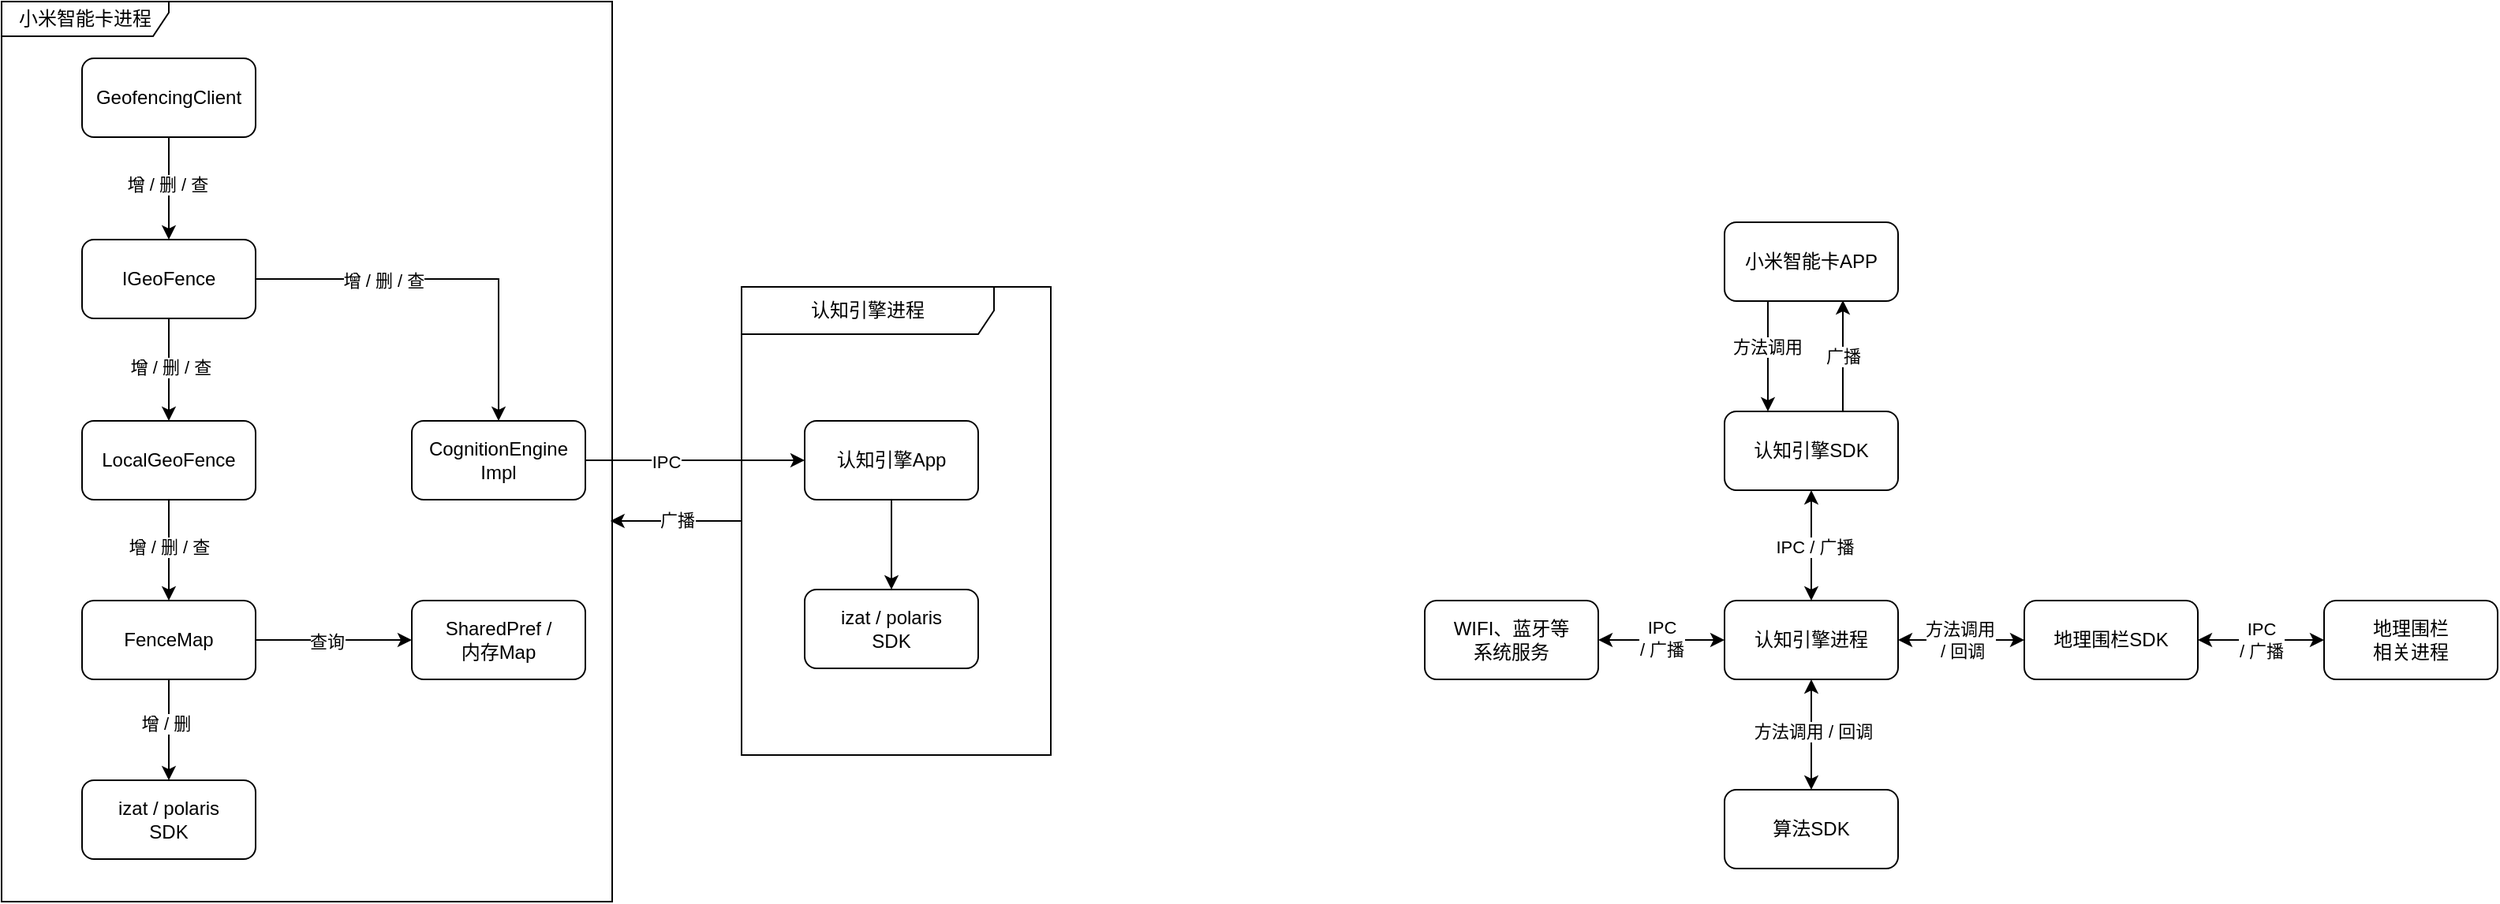 <mxfile version="21.1.1" type="github">
  <diagram name="第 1 页" id="3ul36k9jk4oqwYASkcxH">
    <mxGraphModel dx="2442" dy="740" grid="0" gridSize="10" guides="1" tooltips="1" connect="1" arrows="1" fold="1" page="0" pageScale="1" pageWidth="827" pageHeight="1169" math="0" shadow="0">
      <root>
        <mxCell id="0" />
        <mxCell id="1" parent="0" />
        <mxCell id="4YbsQSqGWxiNGzrhUzHQ-21" style="edgeStyle=orthogonalEdgeStyle;rounded=0;orthogonalLoop=1;jettySize=auto;html=1;entryX=0.25;entryY=0;entryDx=0;entryDy=0;" parent="1" source="4YbsQSqGWxiNGzrhUzHQ-1" target="4YbsQSqGWxiNGzrhUzHQ-2" edge="1">
          <mxGeometry relative="1" as="geometry">
            <Array as="points">
              <mxPoint x="228" y="225" />
            </Array>
          </mxGeometry>
        </mxCell>
        <mxCell id="4YbsQSqGWxiNGzrhUzHQ-22" value="方法调用" style="edgeLabel;html=1;align=center;verticalAlign=middle;resizable=0;points=[];" parent="4YbsQSqGWxiNGzrhUzHQ-21" vertex="1" connectable="0">
          <mxGeometry x="-0.186" y="-1" relative="1" as="geometry">
            <mxPoint as="offset" />
          </mxGeometry>
        </mxCell>
        <mxCell id="4YbsQSqGWxiNGzrhUzHQ-1" value="小米智能卡APP" style="rounded=1;whiteSpace=wrap;html=1;" parent="1" vertex="1">
          <mxGeometry x="200" y="140" width="110" height="50" as="geometry" />
        </mxCell>
        <mxCell id="4YbsQSqGWxiNGzrhUzHQ-23" value="广播" style="edgeStyle=orthogonalEdgeStyle;rounded=0;orthogonalLoop=1;jettySize=auto;html=1;entryX=0.682;entryY=0.99;entryDx=0;entryDy=0;entryPerimeter=0;" parent="1" source="4YbsQSqGWxiNGzrhUzHQ-2" target="4YbsQSqGWxiNGzrhUzHQ-1" edge="1">
          <mxGeometry relative="1" as="geometry">
            <Array as="points">
              <mxPoint x="275" y="240" />
              <mxPoint x="275" y="240" />
            </Array>
          </mxGeometry>
        </mxCell>
        <mxCell id="4YbsQSqGWxiNGzrhUzHQ-2" value="认知引擎SDK" style="rounded=1;whiteSpace=wrap;html=1;" parent="1" vertex="1">
          <mxGeometry x="200" y="260" width="110" height="50" as="geometry" />
        </mxCell>
        <mxCell id="4YbsQSqGWxiNGzrhUzHQ-3" value="认知引擎进程" style="rounded=1;whiteSpace=wrap;html=1;" parent="1" vertex="1">
          <mxGeometry x="200" y="380" width="110" height="50" as="geometry" />
        </mxCell>
        <mxCell id="4YbsQSqGWxiNGzrhUzHQ-6" value="" style="endArrow=classic;startArrow=classic;html=1;rounded=0;entryX=0.5;entryY=1;entryDx=0;entryDy=0;exitX=0.5;exitY=0;exitDx=0;exitDy=0;" parent="1" source="4YbsQSqGWxiNGzrhUzHQ-3" target="4YbsQSqGWxiNGzrhUzHQ-2" edge="1">
          <mxGeometry width="50" height="50" relative="1" as="geometry">
            <mxPoint x="100" y="410" as="sourcePoint" />
            <mxPoint x="150" y="360" as="targetPoint" />
          </mxGeometry>
        </mxCell>
        <mxCell id="4YbsQSqGWxiNGzrhUzHQ-15" value="IPC / 广播" style="edgeLabel;html=1;align=center;verticalAlign=middle;resizable=0;points=[];" parent="4YbsQSqGWxiNGzrhUzHQ-6" vertex="1" connectable="0">
          <mxGeometry x="0.014" y="-2" relative="1" as="geometry">
            <mxPoint y="1" as="offset" />
          </mxGeometry>
        </mxCell>
        <mxCell id="4YbsQSqGWxiNGzrhUzHQ-8" value="算法SDK" style="rounded=1;whiteSpace=wrap;html=1;" parent="1" vertex="1">
          <mxGeometry x="200" y="500" width="110" height="50" as="geometry" />
        </mxCell>
        <mxCell id="4YbsQSqGWxiNGzrhUzHQ-9" value="地理围栏SDK" style="rounded=1;whiteSpace=wrap;html=1;" parent="1" vertex="1">
          <mxGeometry x="390" y="380" width="110" height="50" as="geometry" />
        </mxCell>
        <mxCell id="4YbsQSqGWxiNGzrhUzHQ-10" value="WIFI、蓝牙等&lt;br&gt;系统服务" style="rounded=1;whiteSpace=wrap;html=1;" parent="1" vertex="1">
          <mxGeometry x="10" y="380" width="110" height="50" as="geometry" />
        </mxCell>
        <mxCell id="4YbsQSqGWxiNGzrhUzHQ-11" value="" style="endArrow=classic;startArrow=classic;html=1;rounded=0;entryX=0;entryY=0.5;entryDx=0;entryDy=0;exitX=1;exitY=0.5;exitDx=0;exitDy=0;" parent="1" source="4YbsQSqGWxiNGzrhUzHQ-10" target="4YbsQSqGWxiNGzrhUzHQ-3" edge="1">
          <mxGeometry width="50" height="50" relative="1" as="geometry">
            <mxPoint x="110" y="500" as="sourcePoint" />
            <mxPoint x="160" y="450" as="targetPoint" />
          </mxGeometry>
        </mxCell>
        <mxCell id="4YbsQSqGWxiNGzrhUzHQ-16" value="IPC &lt;br&gt;/ 广播" style="edgeLabel;html=1;align=center;verticalAlign=middle;resizable=0;points=[];" parent="4YbsQSqGWxiNGzrhUzHQ-11" vertex="1" connectable="0">
          <mxGeometry y="2" relative="1" as="geometry">
            <mxPoint y="1" as="offset" />
          </mxGeometry>
        </mxCell>
        <mxCell id="4YbsQSqGWxiNGzrhUzHQ-13" value="" style="endArrow=classic;startArrow=classic;html=1;rounded=0;entryX=0;entryY=0.5;entryDx=0;entryDy=0;exitX=1;exitY=0.5;exitDx=0;exitDy=0;" parent="1" source="4YbsQSqGWxiNGzrhUzHQ-3" target="4YbsQSqGWxiNGzrhUzHQ-9" edge="1">
          <mxGeometry width="50" height="50" relative="1" as="geometry">
            <mxPoint x="320" y="480" as="sourcePoint" />
            <mxPoint x="370" y="430" as="targetPoint" />
          </mxGeometry>
        </mxCell>
        <mxCell id="4YbsQSqGWxiNGzrhUzHQ-17" value="方法调用&lt;br&gt;&amp;nbsp;/ 回调" style="edgeLabel;html=1;align=center;verticalAlign=middle;resizable=0;points=[];" parent="4YbsQSqGWxiNGzrhUzHQ-13" vertex="1" connectable="0">
          <mxGeometry x="-0.025" y="1" relative="1" as="geometry">
            <mxPoint y="1" as="offset" />
          </mxGeometry>
        </mxCell>
        <mxCell id="4YbsQSqGWxiNGzrhUzHQ-14" value="" style="endArrow=classic;startArrow=classic;html=1;rounded=0;entryX=0.5;entryY=1;entryDx=0;entryDy=0;exitX=0.5;exitY=0;exitDx=0;exitDy=0;" parent="1" source="4YbsQSqGWxiNGzrhUzHQ-8" target="4YbsQSqGWxiNGzrhUzHQ-3" edge="1">
          <mxGeometry width="50" height="50" relative="1" as="geometry">
            <mxPoint x="100" y="530" as="sourcePoint" />
            <mxPoint x="150" y="480" as="targetPoint" />
          </mxGeometry>
        </mxCell>
        <mxCell id="4YbsQSqGWxiNGzrhUzHQ-20" value="方法调用 / 回调" style="edgeLabel;html=1;align=center;verticalAlign=middle;resizable=0;points=[];" parent="4YbsQSqGWxiNGzrhUzHQ-14" vertex="1" connectable="0">
          <mxGeometry x="0.071" y="-1" relative="1" as="geometry">
            <mxPoint as="offset" />
          </mxGeometry>
        </mxCell>
        <mxCell id="4YbsQSqGWxiNGzrhUzHQ-18" value="地理围栏&lt;br&gt;相关进程" style="rounded=1;whiteSpace=wrap;html=1;" parent="1" vertex="1">
          <mxGeometry x="580" y="380" width="110" height="50" as="geometry" />
        </mxCell>
        <mxCell id="4YbsQSqGWxiNGzrhUzHQ-19" value="IPC &lt;br&gt;/ 广播" style="endArrow=classic;startArrow=classic;html=1;rounded=0;entryX=0;entryY=0.5;entryDx=0;entryDy=0;exitX=1;exitY=0.5;exitDx=0;exitDy=0;" parent="1" source="4YbsQSqGWxiNGzrhUzHQ-9" target="4YbsQSqGWxiNGzrhUzHQ-18" edge="1">
          <mxGeometry width="50" height="50" relative="1" as="geometry">
            <mxPoint x="501" y="506" as="sourcePoint" />
            <mxPoint x="551" y="456" as="targetPoint" />
          </mxGeometry>
        </mxCell>
        <mxCell id="vyUG1j1n8kpj1QjFjLTp-11" style="edgeStyle=orthogonalEdgeStyle;rounded=0;orthogonalLoop=1;jettySize=auto;html=1;entryX=0.5;entryY=0;entryDx=0;entryDy=0;" edge="1" parent="1" source="vyUG1j1n8kpj1QjFjLTp-1" target="vyUG1j1n8kpj1QjFjLTp-2">
          <mxGeometry relative="1" as="geometry" />
        </mxCell>
        <mxCell id="vyUG1j1n8kpj1QjFjLTp-18" value="增 / 删 / 查" style="edgeLabel;html=1;align=center;verticalAlign=middle;resizable=0;points=[];" vertex="1" connectable="0" parent="vyUG1j1n8kpj1QjFjLTp-11">
          <mxGeometry x="-0.077" y="-1" relative="1" as="geometry">
            <mxPoint as="offset" />
          </mxGeometry>
        </mxCell>
        <mxCell id="vyUG1j1n8kpj1QjFjLTp-1" value="GeofencingClient" style="rounded=1;whiteSpace=wrap;html=1;" vertex="1" parent="1">
          <mxGeometry x="-841" y="36" width="110" height="50" as="geometry" />
        </mxCell>
        <mxCell id="vyUG1j1n8kpj1QjFjLTp-12" style="edgeStyle=orthogonalEdgeStyle;rounded=0;orthogonalLoop=1;jettySize=auto;html=1;" edge="1" parent="1" source="vyUG1j1n8kpj1QjFjLTp-2" target="vyUG1j1n8kpj1QjFjLTp-3">
          <mxGeometry relative="1" as="geometry" />
        </mxCell>
        <mxCell id="vyUG1j1n8kpj1QjFjLTp-21" value="增 / 删 / 查" style="edgeLabel;html=1;align=center;verticalAlign=middle;resizable=0;points=[];" vertex="1" connectable="0" parent="vyUG1j1n8kpj1QjFjLTp-12">
          <mxGeometry x="-0.061" y="1" relative="1" as="geometry">
            <mxPoint as="offset" />
          </mxGeometry>
        </mxCell>
        <mxCell id="vyUG1j1n8kpj1QjFjLTp-15" style="edgeStyle=orthogonalEdgeStyle;rounded=0;orthogonalLoop=1;jettySize=auto;html=1;" edge="1" parent="1" source="vyUG1j1n8kpj1QjFjLTp-2" target="vyUG1j1n8kpj1QjFjLTp-5">
          <mxGeometry relative="1" as="geometry" />
        </mxCell>
        <mxCell id="vyUG1j1n8kpj1QjFjLTp-25" value="增 / 删 / 查" style="edgeLabel;html=1;align=center;verticalAlign=middle;resizable=0;points=[];" vertex="1" connectable="0" parent="vyUG1j1n8kpj1QjFjLTp-15">
          <mxGeometry x="-0.336" relative="1" as="geometry">
            <mxPoint y="1" as="offset" />
          </mxGeometry>
        </mxCell>
        <mxCell id="vyUG1j1n8kpj1QjFjLTp-2" value="IGeoFence" style="rounded=1;whiteSpace=wrap;html=1;" vertex="1" parent="1">
          <mxGeometry x="-841" y="151" width="110" height="50" as="geometry" />
        </mxCell>
        <mxCell id="vyUG1j1n8kpj1QjFjLTp-13" style="edgeStyle=orthogonalEdgeStyle;rounded=0;orthogonalLoop=1;jettySize=auto;html=1;" edge="1" parent="1" source="vyUG1j1n8kpj1QjFjLTp-3" target="vyUG1j1n8kpj1QjFjLTp-4">
          <mxGeometry relative="1" as="geometry" />
        </mxCell>
        <mxCell id="vyUG1j1n8kpj1QjFjLTp-22" value="增 / 删 / 查" style="edgeLabel;html=1;align=center;verticalAlign=middle;resizable=0;points=[];" vertex="1" connectable="0" parent="vyUG1j1n8kpj1QjFjLTp-13">
          <mxGeometry x="-0.109" relative="1" as="geometry">
            <mxPoint y="1" as="offset" />
          </mxGeometry>
        </mxCell>
        <mxCell id="vyUG1j1n8kpj1QjFjLTp-3" value="LocalGeoFence" style="rounded=1;whiteSpace=wrap;html=1;" vertex="1" parent="1">
          <mxGeometry x="-841" y="266" width="110" height="50" as="geometry" />
        </mxCell>
        <mxCell id="vyUG1j1n8kpj1QjFjLTp-14" style="edgeStyle=orthogonalEdgeStyle;rounded=0;orthogonalLoop=1;jettySize=auto;html=1;entryX=0.5;entryY=0;entryDx=0;entryDy=0;" edge="1" parent="1" source="vyUG1j1n8kpj1QjFjLTp-4" target="vyUG1j1n8kpj1QjFjLTp-6">
          <mxGeometry relative="1" as="geometry" />
        </mxCell>
        <mxCell id="vyUG1j1n8kpj1QjFjLTp-23" value="增 / 删" style="edgeLabel;html=1;align=center;verticalAlign=middle;resizable=0;points=[];" vertex="1" connectable="0" parent="vyUG1j1n8kpj1QjFjLTp-14">
          <mxGeometry x="-0.172" y="-2" relative="1" as="geometry">
            <mxPoint y="1" as="offset" />
          </mxGeometry>
        </mxCell>
        <mxCell id="vyUG1j1n8kpj1QjFjLTp-20" style="edgeStyle=orthogonalEdgeStyle;rounded=0;orthogonalLoop=1;jettySize=auto;html=1;entryX=0;entryY=0.5;entryDx=0;entryDy=0;" edge="1" parent="1" source="vyUG1j1n8kpj1QjFjLTp-4" target="vyUG1j1n8kpj1QjFjLTp-19">
          <mxGeometry relative="1" as="geometry" />
        </mxCell>
        <mxCell id="vyUG1j1n8kpj1QjFjLTp-24" value="查询" style="edgeLabel;html=1;align=center;verticalAlign=middle;resizable=0;points=[];" vertex="1" connectable="0" parent="vyUG1j1n8kpj1QjFjLTp-20">
          <mxGeometry x="-0.091" relative="1" as="geometry">
            <mxPoint y="1" as="offset" />
          </mxGeometry>
        </mxCell>
        <mxCell id="vyUG1j1n8kpj1QjFjLTp-4" value="FenceMap" style="rounded=1;whiteSpace=wrap;html=1;" vertex="1" parent="1">
          <mxGeometry x="-841" y="380" width="110" height="50" as="geometry" />
        </mxCell>
        <mxCell id="vyUG1j1n8kpj1QjFjLTp-16" style="edgeStyle=orthogonalEdgeStyle;rounded=0;orthogonalLoop=1;jettySize=auto;html=1;" edge="1" parent="1" source="vyUG1j1n8kpj1QjFjLTp-5" target="vyUG1j1n8kpj1QjFjLTp-7">
          <mxGeometry relative="1" as="geometry" />
        </mxCell>
        <mxCell id="vyUG1j1n8kpj1QjFjLTp-27" value="IPC" style="edgeLabel;html=1;align=center;verticalAlign=middle;resizable=0;points=[];" vertex="1" connectable="0" parent="vyUG1j1n8kpj1QjFjLTp-16">
          <mxGeometry x="-0.266" relative="1" as="geometry">
            <mxPoint y="1" as="offset" />
          </mxGeometry>
        </mxCell>
        <mxCell id="vyUG1j1n8kpj1QjFjLTp-5" value="CognitionEngine&lt;br&gt;Impl" style="rounded=1;whiteSpace=wrap;html=1;" vertex="1" parent="1">
          <mxGeometry x="-632" y="266" width="110" height="50" as="geometry" />
        </mxCell>
        <mxCell id="vyUG1j1n8kpj1QjFjLTp-6" value="izat / polaris&lt;br&gt;SDK" style="rounded=1;whiteSpace=wrap;html=1;" vertex="1" parent="1">
          <mxGeometry x="-841" y="494" width="110" height="50" as="geometry" />
        </mxCell>
        <mxCell id="vyUG1j1n8kpj1QjFjLTp-17" style="edgeStyle=orthogonalEdgeStyle;rounded=0;orthogonalLoop=1;jettySize=auto;html=1;entryX=0.5;entryY=0;entryDx=0;entryDy=0;" edge="1" parent="1" source="vyUG1j1n8kpj1QjFjLTp-7" target="vyUG1j1n8kpj1QjFjLTp-8">
          <mxGeometry relative="1" as="geometry" />
        </mxCell>
        <mxCell id="vyUG1j1n8kpj1QjFjLTp-7" value="认知引擎App" style="rounded=1;whiteSpace=wrap;html=1;" vertex="1" parent="1">
          <mxGeometry x="-383" y="266" width="110" height="50" as="geometry" />
        </mxCell>
        <mxCell id="vyUG1j1n8kpj1QjFjLTp-8" value="izat / polaris&lt;br&gt;SDK" style="rounded=1;whiteSpace=wrap;html=1;" vertex="1" parent="1">
          <mxGeometry x="-383" y="373" width="110" height="50" as="geometry" />
        </mxCell>
        <mxCell id="vyUG1j1n8kpj1QjFjLTp-9" value="小米智能卡进程" style="shape=umlFrame;whiteSpace=wrap;html=1;pointerEvents=0;recursiveResize=0;container=1;collapsible=0;width=106;height=22;" vertex="1" parent="1">
          <mxGeometry x="-892" width="387" height="571" as="geometry" />
        </mxCell>
        <mxCell id="vyUG1j1n8kpj1QjFjLTp-19" value="SharedPref /&lt;br&gt;内存Map" style="rounded=1;whiteSpace=wrap;html=1;" vertex="1" parent="vyUG1j1n8kpj1QjFjLTp-9">
          <mxGeometry x="260" y="380" width="110" height="50" as="geometry" />
        </mxCell>
        <mxCell id="vyUG1j1n8kpj1QjFjLTp-26" value="广播" style="edgeStyle=orthogonalEdgeStyle;rounded=0;orthogonalLoop=1;jettySize=auto;html=1;entryX=0.997;entryY=0.577;entryDx=0;entryDy=0;entryPerimeter=0;" edge="1" parent="1" source="vyUG1j1n8kpj1QjFjLTp-10" target="vyUG1j1n8kpj1QjFjLTp-9">
          <mxGeometry relative="1" as="geometry" />
        </mxCell>
        <mxCell id="vyUG1j1n8kpj1QjFjLTp-10" value="认知引擎进程" style="shape=umlFrame;whiteSpace=wrap;html=1;pointerEvents=0;recursiveResize=0;container=1;collapsible=0;width=160;" vertex="1" parent="1">
          <mxGeometry x="-423" y="181" width="196" height="297" as="geometry" />
        </mxCell>
      </root>
    </mxGraphModel>
  </diagram>
</mxfile>

